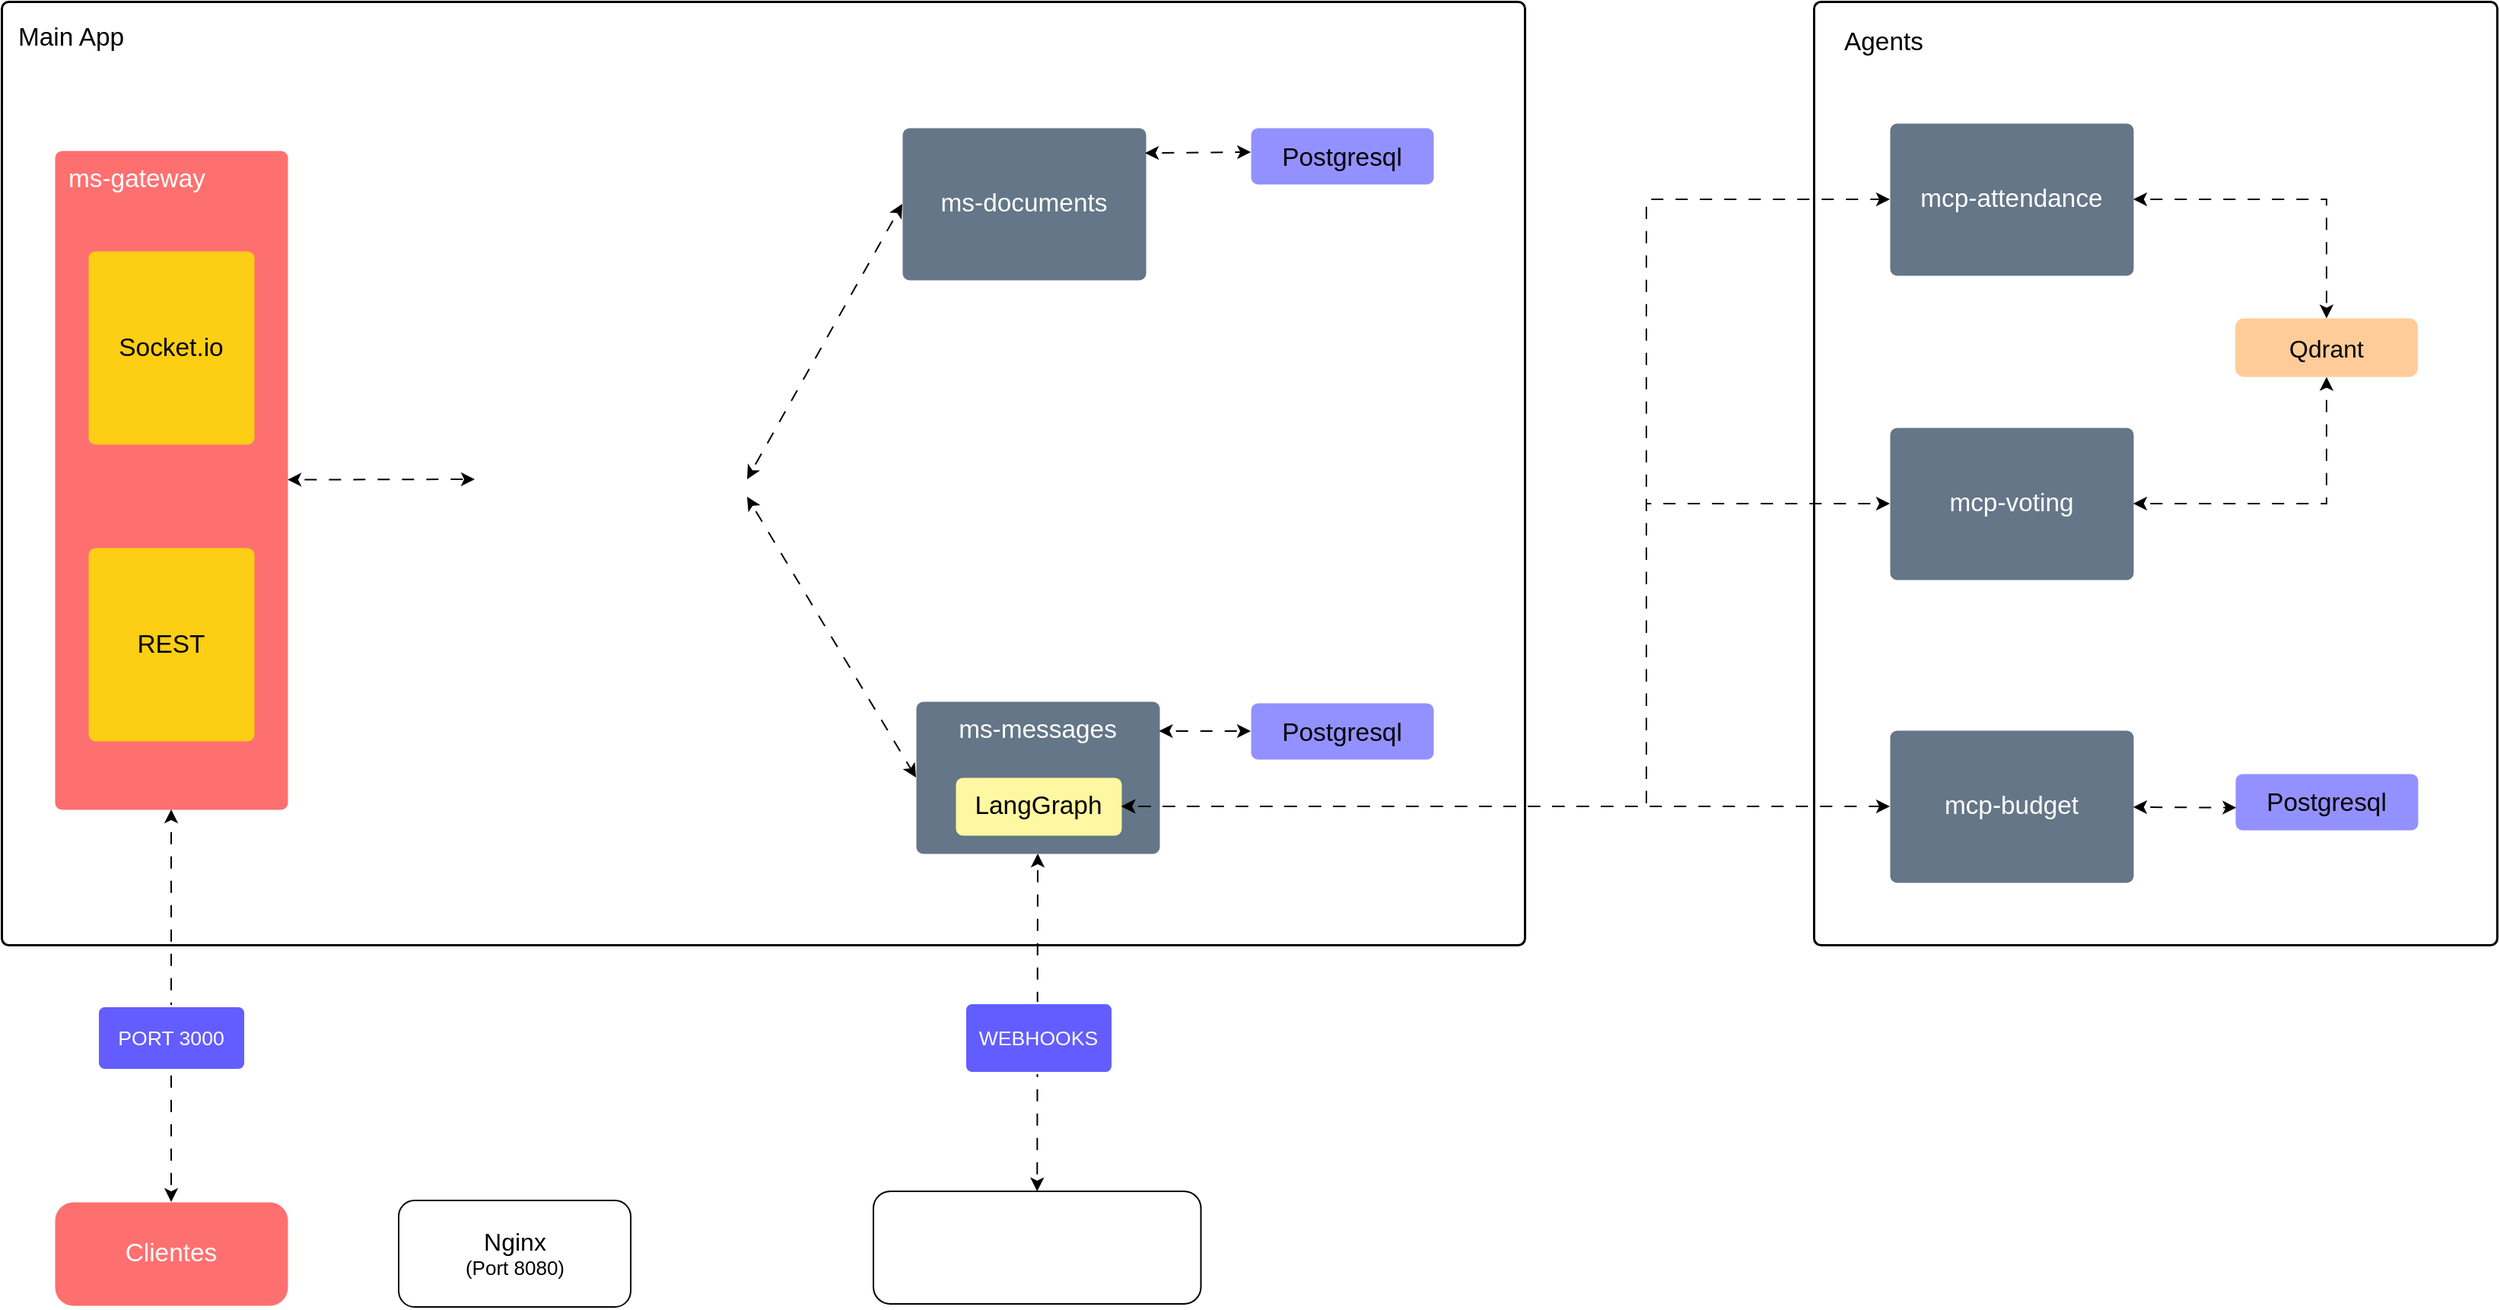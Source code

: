 <mxfile>
    <diagram name="Página-1" id="Vq99Ms_KkJOUKtjacHWf">
        <mxGraphModel dx="2296" dy="1204" grid="0" gridSize="10" guides="0" tooltips="1" connect="1" arrows="1" fold="1" page="0" pageScale="1" pageWidth="827" pageHeight="1169" math="0" shadow="0">
            <root>
                <mxCell id="0"/>
                <mxCell id="1" parent="0"/>
                <mxCell id="bIOdSwPcDAfTuEVSarzd-9" value="" style="endArrow=classic;startArrow=classic;html=1;rounded=0;exitX=0.5;exitY=0;exitDx=0;exitDy=0;entryX=0.5;entryY=1;entryDx=0;entryDy=0;flowAnimation=1;" parent="1" source="NRNRq8OHyKzjC0IbYxwc-1" target="nUzkdtZB0xW63iCa-Nw7-20" edge="1">
                    <mxGeometry width="50" height="50" relative="1" as="geometry">
                        <mxPoint x="-199" y="530" as="sourcePoint"/>
                        <mxPoint x="-149" y="480" as="targetPoint"/>
                    </mxGeometry>
                </mxCell>
                <mxCell id="bIOdSwPcDAfTuEVSarzd-5" value="" style="endArrow=classic;startArrow=classic;html=1;rounded=0;exitX=0.5;exitY=0;exitDx=0;exitDy=0;entryX=0.5;entryY=1;entryDx=0;entryDy=0;shadow=0;flowAnimation=1;" parent="1" source="nUzkdtZB0xW63iCa-Nw7-3" target="nUzkdtZB0xW63iCa-Nw7-4" edge="1">
                    <mxGeometry width="50" height="50" relative="1" as="geometry">
                        <mxPoint x="-209" y="530" as="sourcePoint"/>
                        <mxPoint x="-159" y="480" as="targetPoint"/>
                    </mxGeometry>
                </mxCell>
                <mxCell id="nUzkdtZB0xW63iCa-Nw7-1" value="" style="html=1;overflow=block;blockSpacing=1;whiteSpace=wrap;fontSize=13;spacing=3.8;strokeOpacity=100;fillOpacity=100;rounded=1;absoluteArcSize=1;arcSize=9;fillColor=none;fixDash=1;strokeWidth=1.5;lucidId=JnLc.ZpfNVHS;container=0;collapsible=0;strokeColor=default;fontStyle=0" parent="1" vertex="1">
                    <mxGeometry x="-800" y="90" width="1001" height="620" as="geometry"/>
                </mxCell>
                <mxCell id="NRNRq8OHyKzjC0IbYxwc-1" value="" style="rounded=1;whiteSpace=wrap;html=1;fillColor=none;" parent="1" vertex="1">
                    <mxGeometry x="-227" y="872" width="215.25" height="74" as="geometry"/>
                </mxCell>
                <mxCell id="nUzkdtZB0xW63iCa-Nw7-3" value="Clientes" style="html=1;overflow=block;blockSpacing=1;whiteSpace=wrap;fontSize=16.7;fontColor=#ffffff;fontStyle=0;align=center;spacing=9;strokeOpacity=0;fillOpacity=100;rounded=1;absoluteArcSize=1;arcSize=24;fillColor=#fe7070;strokeWidth=1.5;lucidId=RmLct_.-iw2U;strokeColor=default;" parent="1" vertex="1">
                    <mxGeometry x="-765" y="879" width="153" height="68" as="geometry"/>
                </mxCell>
                <mxCell id="nUzkdtZB0xW63iCa-Nw7-4" value="ms-gateway" style="html=1;overflow=block;blockSpacing=1;whiteSpace=wrap;fontSize=16.7;fontColor=#ffffff;fontStyle=0;align=left;spacing=9;verticalAlign=top;strokeOpacity=0;fillOpacity=100;rounded=1;absoluteArcSize=1;arcSize=9;fillColor=#fe7070;strokeWidth=1.5;lucidId=-nLctIyqQpKD;" parent="1" vertex="1">
                    <mxGeometry x="-765" y="188" width="153" height="433" as="geometry"/>
                </mxCell>
                <mxCell id="nUzkdtZB0xW63iCa-Nw7-6" value="PORT 3000" style="html=1;overflow=block;blockSpacing=1;whiteSpace=wrap;fontSize=13.3;fontColor=#ffffff;fontStyle=0;align=center;spacing=9;verticalAlign=middle;strokeColor=#ffffff;strokeOpacity=100;fillOpacity=100;rounded=1;absoluteArcSize=1;arcSize=9;fillColor=#635dff;strokeWidth=1.5;lucidId=1pLclZ~fW~v9;" parent="1" vertex="1">
                    <mxGeometry x="-737" y="750" width="97" height="42" as="geometry"/>
                </mxCell>
                <mxCell id="nUzkdtZB0xW63iCa-Nw7-13" value="" style="html=1;overflow=block;blockSpacing=1;whiteSpace=wrap;shape=image;fontSize=13;spacing=0;strokeColor=none;strokeOpacity=100;rounded=1;absoluteArcSize=1;arcSize=9;strokeWidth=0;image=https://images.lucid.app/images/39a74699-c532-4a9b-a638-7d78ca7f8116/content;imageAspect=0;lucidId=dULcUWT8Teqr;fontStyle=0;clipPath=inset(16% 25.67% 39.33% 27.67%);aspect=fixed;" parent="1" vertex="1">
                    <mxGeometry x="-105" y="884.5" width="53.28" height="51" as="geometry"/>
                </mxCell>
                <mxCell id="nUzkdtZB0xW63iCa-Nw7-18" value="REST" style="html=1;overflow=block;blockSpacing=1;whiteSpace=wrap;fontSize=16.7;fontStyle=0;align=center;spacing=9;strokeOpacity=0;fillOpacity=100;rounded=1;absoluteArcSize=1;arcSize=9;fillColor=#fcce14;strokeWidth=1.5;lucidId=HZ4c7lAVyPyr;" parent="1" vertex="1">
                    <mxGeometry x="-743" y="449" width="109" height="127" as="geometry"/>
                </mxCell>
                <mxCell id="nUzkdtZB0xW63iCa-Nw7-19" value="Socket.io" style="html=1;overflow=block;blockSpacing=1;whiteSpace=wrap;fontSize=16.7;fontStyle=0;align=center;spacing=9;verticalAlign=middle;strokeOpacity=0;fillOpacity=100;rounded=1;absoluteArcSize=1;arcSize=9;fillColor=#fcce14;strokeWidth=1.5;lucidId=x74cnt7NlLuL;" parent="1" vertex="1">
                    <mxGeometry x="-743" y="254" width="109" height="127" as="geometry"/>
                </mxCell>
                <mxCell id="nUzkdtZB0xW63iCa-Nw7-20" value="ms-messages" style="html=1;overflow=block;blockSpacing=1;whiteSpace=wrap;fontSize=16.7;fontColor=#ffffff;fontStyle=0;align=center;spacing=9;verticalAlign=top;strokeOpacity=0;fillOpacity=100;rounded=1;absoluteArcSize=1;arcSize=9;fillColor=#647687;strokeWidth=1.5;lucidId=fALc.GhtOYFA;strokeColor=#314354;" parent="1" vertex="1">
                    <mxGeometry x="-199" y="550" width="160" height="100" as="geometry"/>
                </mxCell>
                <mxCell id="nUzkdtZB0xW63iCa-Nw7-23" value="LangGraph" style="html=1;overflow=block;blockSpacing=1;whiteSpace=wrap;fontSize=16.7;fontStyle=0;align=center;spacing=9;verticalAlign=top;strokeOpacity=0;fillOpacity=100;rounded=1;absoluteArcSize=1;arcSize=9;fillColor=#fff7a1;strokeWidth=1.5;lucidId=Uv5cd.NyrXPX;" parent="1" vertex="1">
                    <mxGeometry x="-173" y="600" width="109" height="38" as="geometry"/>
                </mxCell>
                <mxCell id="nUzkdtZB0xW63iCa-Nw7-29" value="" style="html=1;overflow=block;blockSpacing=1;whiteSpace=wrap;fontSize=13;align=center;spacing=3.8;strokeOpacity=100;fillOpacity=100;rounded=1;absoluteArcSize=1;arcSize=9;fillColor=none;fixDash=1;strokeWidth=1.5;lucidId=v2LcKO9BX8t_;fontStyle=0" parent="1" vertex="1">
                    <mxGeometry x="391" y="90" width="449" height="620" as="geometry"/>
                </mxCell>
                <mxCell id="nUzkdtZB0xW63iCa-Nw7-30" value="Agents" style="html=1;overflow=block;blockSpacing=1;whiteSpace=wrap;fontSize=16.7;fontStyle=0;align=left;spacing=0;verticalAlign=middle;strokeOpacity=100;rounded=1;absoluteArcSize=1;arcSize=9;fillColor=none;strokeWidth=NaN;lucidId=v2Lc4-h5E1sQ;strokeColor=none;" parent="1" vertex="1">
                    <mxGeometry x="411" y="90" width="132" height="53" as="geometry"/>
                </mxCell>
                <mxCell id="nUzkdtZB0xW63iCa-Nw7-56" value="Qdrant" style="rounded=1;whiteSpace=wrap;html=1;fontSize=16;fillColor=#ffcc99;strokeColor=none;fontStyle=0" parent="1" vertex="1">
                    <mxGeometry x="668" y="298.25" width="120" height="38.5" as="geometry"/>
                </mxCell>
                <mxCell id="nUzkdtZB0xW63iCa-Nw7-60" value="&lt;font style=&quot;font-size: 16px;&quot;&gt;Nginx&lt;/font&gt;&lt;div&gt;&lt;div&gt;(Port 8080)&lt;/div&gt;&lt;/div&gt;" style="rounded=1;whiteSpace=wrap;html=1;fontSize=13;fontStyle=0;" parent="1" vertex="1">
                    <mxGeometry x="-539" y="878" width="152.5" height="70" as="geometry"/>
                </mxCell>
                <mxCell id="NRNRq8OHyKzjC0IbYxwc-2" value="" style="shape=image;verticalLabelPosition=bottom;labelBackgroundColor=default;verticalAlign=top;aspect=fixed;imageAspect=0;image=https://upload.wikimedia.org/wikipedia/commons/thumb/8/82/Telegram_logo.svg/2048px-Telegram_logo.svg.png;" parent="1" vertex="1">
                    <mxGeometry x="-185" y="888.25" width="43.5" height="43.5" as="geometry"/>
                </mxCell>
                <mxCell id="nUzkdtZB0xW63iCa-Nw7-2" value="Main App" style="html=1;overflow=block;blockSpacing=1;whiteSpace=wrap;fontSize=16.7;fontStyle=0;align=left;spacing=0;strokeOpacity=100;rounded=1;absoluteArcSize=1;arcSize=9;fillColor=none;strokeWidth=NaN;lucidId=2wLcyC94Hy3G;strokeColor=none;" parent="1" vertex="1">
                    <mxGeometry x="-789" y="90" width="131" height="48.53" as="geometry"/>
                </mxCell>
                <mxCell id="nUzkdtZB0xW63iCa-Nw7-17" value="Postgresql" style="html=1;overflow=block;blockSpacing=1;whiteSpace=wrap;fontSize=16.7;fontStyle=0;align=center;spacing=9;strokeOpacity=0;fillOpacity=100;rounded=1;absoluteArcSize=1;arcSize=9;fillColor=#9391ff;strokeWidth=1.5;lucidId=wK5c~Pdr7-m1;" parent="1" vertex="1">
                    <mxGeometry x="21" y="551" width="120" height="37" as="geometry"/>
                </mxCell>
                <mxCell id="aWs9ds0aOqHGxszM1Bms-2" value="ms-documents" style="html=1;overflow=block;blockSpacing=1;whiteSpace=wrap;fontSize=16.7;fontColor=#ffffff;fontStyle=0;align=center;spacing=9;verticalAlign=middle;strokeOpacity=0;fillOpacity=100;rounded=1;absoluteArcSize=1;arcSize=9;fillColor=#647687;strokeWidth=1.5;lucidId=zFLcMGYKQzSj;strokeColor=#314354;" parent="1" vertex="1">
                    <mxGeometry x="-208" y="173" width="160" height="100" as="geometry"/>
                </mxCell>
                <mxCell id="aWs9ds0aOqHGxszM1Bms-6" value="Postgresql" style="html=1;overflow=block;blockSpacing=1;whiteSpace=wrap;fontSize=16.7;fontStyle=0;align=center;spacing=9;strokeOpacity=0;fillOpacity=100;rounded=1;absoluteArcSize=1;arcSize=9;fillColor=#9391ff;strokeWidth=1.5;lucidId=7Q5c18RX_lc8;" parent="1" vertex="1">
                    <mxGeometry x="21" y="173" width="120" height="37" as="geometry"/>
                </mxCell>
                <mxCell id="nUzkdtZB0xW63iCa-Nw7-9" value="" style="html=1;overflow=block;blockSpacing=1;whiteSpace=wrap;shape=image;fontSize=13;spacing=0;strokeColor=none;strokeOpacity=0;rounded=1;absoluteArcSize=1;arcSize=9;strokeWidth=0;image=https://images.lucid.app/images/ae4e89b2-02f5-4e97-ba42-690f64125aed/content;imageAspect=0;lucidId=~rLc3KaBmfgj;fontStyle=0" parent="1" vertex="1">
                    <mxGeometry x="-489" y="381" width="179" height="46" as="geometry"/>
                </mxCell>
                <mxCell id="bIOdSwPcDAfTuEVSarzd-4" value="" style="endArrow=classic;startArrow=classic;html=1;rounded=0;entryX=0;entryY=0.5;entryDx=0;entryDy=0;flowAnimation=1;" parent="1" source="nUzkdtZB0xW63iCa-Nw7-4" target="nUzkdtZB0xW63iCa-Nw7-9" edge="1">
                    <mxGeometry width="50" height="50" relative="1" as="geometry">
                        <mxPoint x="-599" y="410" as="sourcePoint"/>
                        <mxPoint x="-549" y="360" as="targetPoint"/>
                    </mxGeometry>
                </mxCell>
                <mxCell id="bIOdSwPcDAfTuEVSarzd-7" value="" style="endArrow=classic;startArrow=classic;html=1;rounded=0;entryX=0;entryY=0.5;entryDx=0;entryDy=0;exitX=1;exitY=0.5;exitDx=0;exitDy=0;flowAnimation=1;" parent="1" source="nUzkdtZB0xW63iCa-Nw7-9" target="aWs9ds0aOqHGxszM1Bms-2" edge="1">
                    <mxGeometry width="50" height="50" relative="1" as="geometry">
                        <mxPoint x="-239" y="546" as="sourcePoint"/>
                        <mxPoint x="-128" y="380" as="targetPoint"/>
                    </mxGeometry>
                </mxCell>
                <mxCell id="bIOdSwPcDAfTuEVSarzd-8" value="" style="endArrow=classic;startArrow=classic;html=1;rounded=0;entryX=0;entryY=0.5;entryDx=0;entryDy=0;exitX=1;exitY=0.75;exitDx=0;exitDy=0;flowAnimation=1;" parent="1" source="nUzkdtZB0xW63iCa-Nw7-9" target="nUzkdtZB0xW63iCa-Nw7-20" edge="1">
                    <mxGeometry width="50" height="50" relative="1" as="geometry">
                        <mxPoint x="-179" y="520" as="sourcePoint"/>
                        <mxPoint x="-67" y="520" as="targetPoint"/>
                    </mxGeometry>
                </mxCell>
                <mxCell id="bIOdSwPcDAfTuEVSarzd-10" value="" style="endArrow=classic;startArrow=classic;html=1;rounded=0;entryX=0;entryY=0.5;entryDx=0;entryDy=0;flowAnimation=1;exitX=0.998;exitY=0.195;exitDx=0;exitDy=0;exitPerimeter=0;" parent="1" source="nUzkdtZB0xW63iCa-Nw7-20" target="nUzkdtZB0xW63iCa-Nw7-17" edge="1">
                    <mxGeometry width="50" height="50" relative="1" as="geometry">
                        <mxPoint x="-49" y="580" as="sourcePoint"/>
                        <mxPoint x="1" y="530" as="targetPoint"/>
                    </mxGeometry>
                </mxCell>
                <mxCell id="bIOdSwPcDAfTuEVSarzd-12" value="" style="endArrow=classic;startArrow=classic;html=1;rounded=0;entryX=0.001;entryY=0.431;entryDx=0;entryDy=0;exitX=0.997;exitY=0.166;exitDx=0;exitDy=0;flowAnimation=1;exitPerimeter=0;entryPerimeter=0;" parent="1" source="aWs9ds0aOqHGxszM1Bms-2" target="aWs9ds0aOqHGxszM1Bms-6" edge="1">
                    <mxGeometry width="50" height="50" relative="1" as="geometry">
                        <mxPoint x="11" y="640" as="sourcePoint"/>
                        <mxPoint x="81" y="640" as="targetPoint"/>
                    </mxGeometry>
                </mxCell>
                <mxCell id="nUzkdtZB0xW63iCa-Nw7-15" value="WEBHOOKS" style="html=1;overflow=block;blockSpacing=1;whiteSpace=wrap;fontSize=13.3;fontColor=#ffffff;fontStyle=0;align=center;spacing=9;verticalAlign=middle;strokeColor=#ffffff;strokeOpacity=100;fillOpacity=100;rounded=1;absoluteArcSize=1;arcSize=9;fillColor=#635dff;strokeWidth=1.5;lucidId=jc5cG-lgkJSh;" parent="1" vertex="1">
                    <mxGeometry x="-167" y="748" width="97" height="46" as="geometry"/>
                </mxCell>
                <mxCell id="bIOdSwPcDAfTuEVSarzd-16" value="Postgresql" style="html=1;overflow=block;blockSpacing=1;whiteSpace=wrap;fontSize=16.7;fontStyle=0;align=center;spacing=9;strokeOpacity=0;fillOpacity=100;rounded=1;absoluteArcSize=1;arcSize=9;fillColor=#9391ff;strokeWidth=1.5;lucidId=wK5c~Pdr7-m1;" parent="1" vertex="1">
                    <mxGeometry x="668" y="597.5" width="120" height="37" as="geometry"/>
                </mxCell>
                <mxCell id="bIOdSwPcDAfTuEVSarzd-18" value="mcp-budget" style="html=1;overflow=block;blockSpacing=1;whiteSpace=wrap;fontSize=16.7;fontColor=#ffffff;fontStyle=0;align=center;spacing=9;verticalAlign=middle;strokeOpacity=0;fillOpacity=100;rounded=1;absoluteArcSize=1;arcSize=9;fillColor=#647687;strokeWidth=1.5;lucidId=zFLcMGYKQzSj;strokeColor=#314354;" parent="1" vertex="1">
                    <mxGeometry x="441" y="569" width="160" height="100" as="geometry"/>
                </mxCell>
                <mxCell id="bIOdSwPcDAfTuEVSarzd-19" value="mcp-voting" style="html=1;overflow=block;blockSpacing=1;whiteSpace=wrap;fontSize=16.7;fontColor=#ffffff;fontStyle=0;align=center;spacing=9;verticalAlign=middle;strokeOpacity=0;fillOpacity=100;rounded=1;absoluteArcSize=1;arcSize=9;fillColor=#647687;strokeWidth=1.5;lucidId=zFLcMGYKQzSj;strokeColor=#314354;" parent="1" vertex="1">
                    <mxGeometry x="441" y="370" width="160" height="100" as="geometry"/>
                </mxCell>
                <mxCell id="bIOdSwPcDAfTuEVSarzd-20" value="mcp-attendance" style="html=1;overflow=block;blockSpacing=1;whiteSpace=wrap;fontSize=16.7;fontColor=#ffffff;fontStyle=0;align=center;spacing=9;verticalAlign=middle;strokeOpacity=0;fillOpacity=100;rounded=1;absoluteArcSize=1;arcSize=9;fillColor=#647687;strokeWidth=1.5;lucidId=zFLcMGYKQzSj;strokeColor=#314354;" parent="1" vertex="1">
                    <mxGeometry x="441" y="170" width="160" height="100" as="geometry"/>
                </mxCell>
                <mxCell id="bIOdSwPcDAfTuEVSarzd-22" value="" style="endArrow=classic;startArrow=classic;html=1;rounded=0;exitX=1;exitY=0.5;exitDx=0;exitDy=0;edgeStyle=elbowEdgeStyle;flowAnimation=1;" parent="1" source="nUzkdtZB0xW63iCa-Nw7-23" target="bIOdSwPcDAfTuEVSarzd-20" edge="1">
                    <mxGeometry width="50" height="50" relative="1" as="geometry">
                        <mxPoint x="241" y="640" as="sourcePoint"/>
                        <mxPoint x="291" y="590" as="targetPoint"/>
                        <Array as="points">
                            <mxPoint x="281" y="440"/>
                        </Array>
                    </mxGeometry>
                </mxCell>
                <mxCell id="bIOdSwPcDAfTuEVSarzd-23" value="" style="endArrow=classic;startArrow=classic;html=1;rounded=0;edgeStyle=elbowEdgeStyle;flowAnimation=1;entryX=0;entryY=0.5;entryDx=0;entryDy=0;exitX=1;exitY=0.5;exitDx=0;exitDy=0;" parent="1" source="nUzkdtZB0xW63iCa-Nw7-23" target="bIOdSwPcDAfTuEVSarzd-19" edge="1">
                    <mxGeometry width="50" height="50" relative="1" as="geometry">
                        <mxPoint x="-59" y="620" as="sourcePoint"/>
                        <mxPoint x="816" y="590" as="targetPoint"/>
                        <Array as="points">
                            <mxPoint x="281" y="460"/>
                        </Array>
                    </mxGeometry>
                </mxCell>
                <mxCell id="bIOdSwPcDAfTuEVSarzd-24" value="" style="endArrow=classic;startArrow=classic;html=1;rounded=0;edgeStyle=elbowEdgeStyle;flowAnimation=1;entryX=0;entryY=0.5;entryDx=0;entryDy=0;exitX=1;exitY=0.5;exitDx=0;exitDy=0;" parent="1" source="nUzkdtZB0xW63iCa-Nw7-23" target="bIOdSwPcDAfTuEVSarzd-18" edge="1">
                    <mxGeometry width="50" height="50" relative="1" as="geometry">
                        <mxPoint x="291" y="770" as="sourcePoint"/>
                        <mxPoint x="916" y="460" as="targetPoint"/>
                        <Array as="points"/>
                    </mxGeometry>
                </mxCell>
                <mxCell id="bIOdSwPcDAfTuEVSarzd-25" value="" style="endArrow=classic;startArrow=classic;html=1;rounded=0;edgeStyle=orthogonalEdgeStyle;flowAnimation=1;exitX=1;exitY=0.5;exitDx=0;exitDy=0;entryX=0.5;entryY=0;entryDx=0;entryDy=0;" parent="1" source="bIOdSwPcDAfTuEVSarzd-20" target="nUzkdtZB0xW63iCa-Nw7-56" edge="1">
                    <mxGeometry width="50" height="50" relative="1" as="geometry">
                        <mxPoint x="391" y="649" as="sourcePoint"/>
                        <mxPoint x="896" y="450" as="targetPoint"/>
                    </mxGeometry>
                </mxCell>
                <mxCell id="bIOdSwPcDAfTuEVSarzd-26" value="" style="endArrow=classic;startArrow=classic;html=1;rounded=0;edgeStyle=orthogonalEdgeStyle;flowAnimation=1;exitX=1;exitY=0.5;exitDx=0;exitDy=0;" parent="1" source="bIOdSwPcDAfTuEVSarzd-19" target="nUzkdtZB0xW63iCa-Nw7-56" edge="1">
                    <mxGeometry width="50" height="50" relative="1" as="geometry">
                        <mxPoint x="721" y="370" as="sourcePoint"/>
                        <mxPoint x="848" y="448" as="targetPoint"/>
                    </mxGeometry>
                </mxCell>
                <mxCell id="bIOdSwPcDAfTuEVSarzd-28" value="" style="endArrow=classic;startArrow=classic;html=1;rounded=0;entryX=0.006;entryY=0.604;entryDx=0;entryDy=0;exitX=0.997;exitY=0.166;exitDx=0;exitDy=0;flowAnimation=1;exitPerimeter=0;entryPerimeter=0;" parent="1" target="bIOdSwPcDAfTuEVSarzd-16" edge="1">
                    <mxGeometry width="50" height="50" relative="1" as="geometry">
                        <mxPoint x="601" y="619.5" as="sourcePoint"/>
                        <mxPoint x="661" y="618.5" as="targetPoint"/>
                    </mxGeometry>
                </mxCell>
            </root>
        </mxGraphModel>
    </diagram>
</mxfile>